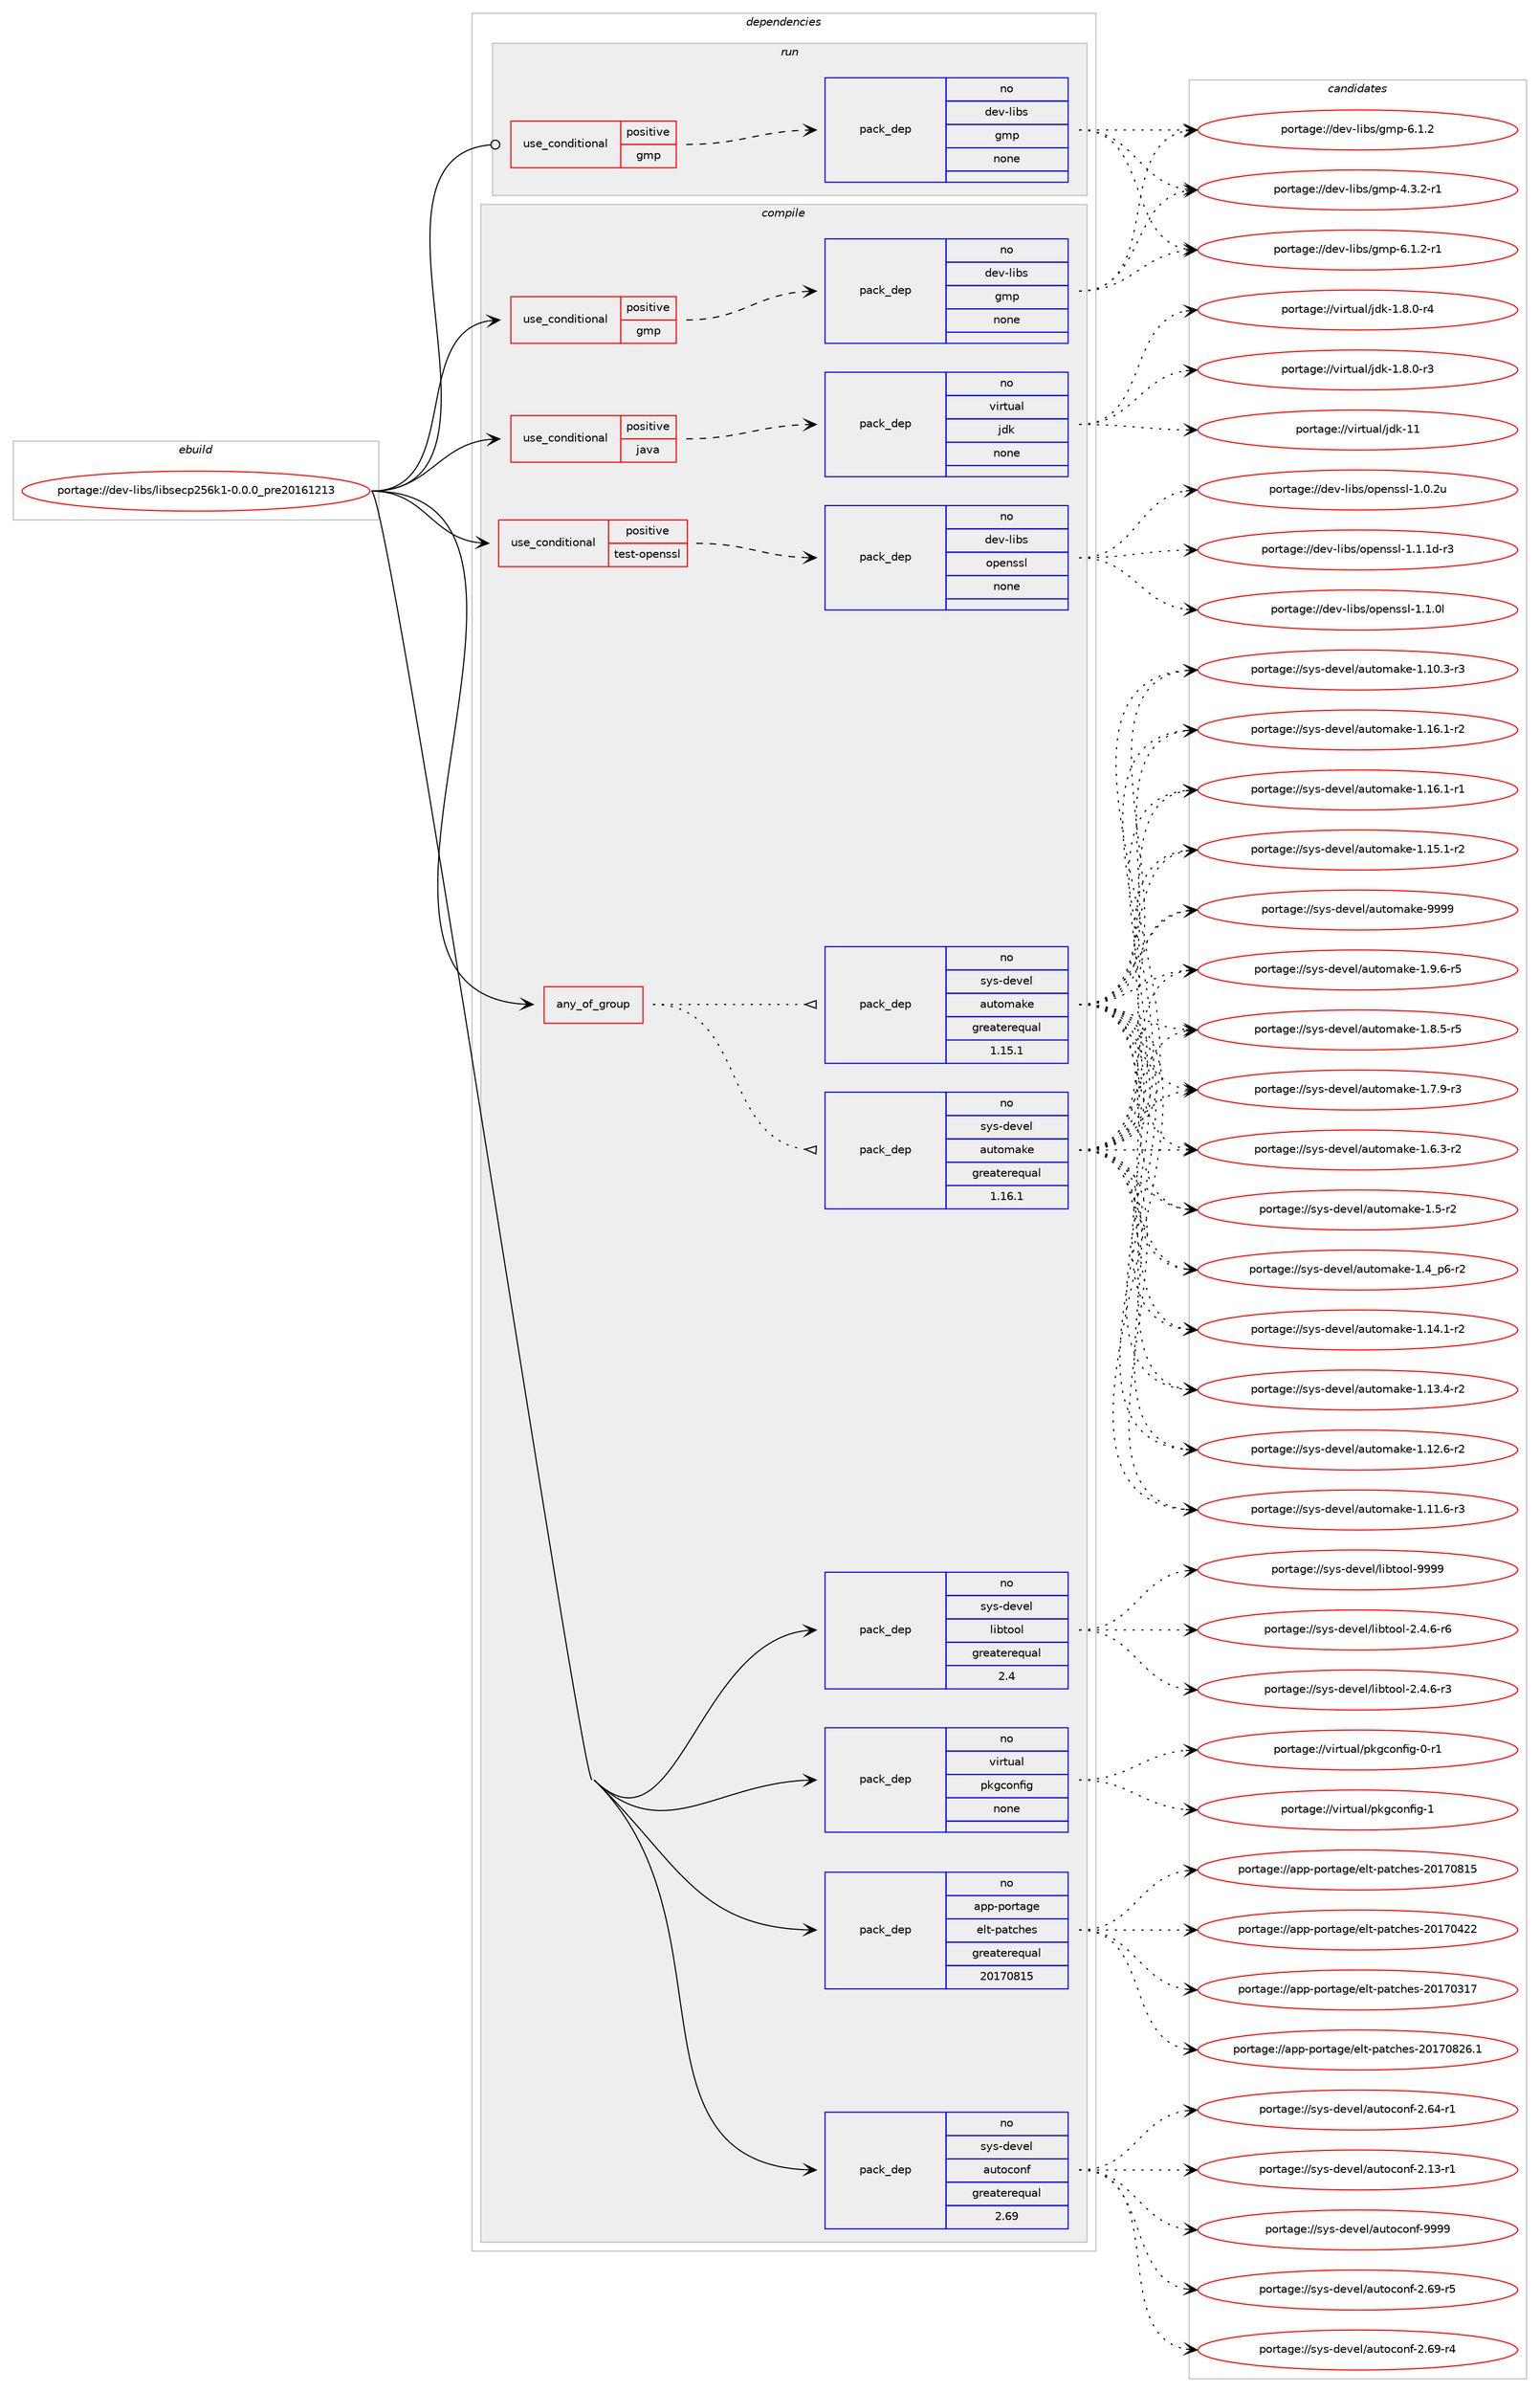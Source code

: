 digraph prolog {

# *************
# Graph options
# *************

newrank=true;
concentrate=true;
compound=true;
graph [rankdir=LR,fontname=Helvetica,fontsize=10,ranksep=1.5];#, ranksep=2.5, nodesep=0.2];
edge  [arrowhead=vee];
node  [fontname=Helvetica,fontsize=10];

# **********
# The ebuild
# **********

subgraph cluster_leftcol {
color=gray;
label=<<i>ebuild</i>>;
id [label="portage://dev-libs/libsecp256k1-0.0.0_pre20161213", color=red, width=4, href="../dev-libs/libsecp256k1-0.0.0_pre20161213.svg"];
}

# ****************
# The dependencies
# ****************

subgraph cluster_midcol {
color=gray;
label=<<i>dependencies</i>>;
subgraph cluster_compile {
fillcolor="#eeeeee";
style=filled;
label=<<i>compile</i>>;
subgraph any4995 {
dependency510490 [label=<<TABLE BORDER="0" CELLBORDER="1" CELLSPACING="0" CELLPADDING="4"><TR><TD CELLPADDING="10">any_of_group</TD></TR></TABLE>>, shape=none, color=red];subgraph pack380502 {
dependency510491 [label=<<TABLE BORDER="0" CELLBORDER="1" CELLSPACING="0" CELLPADDING="4" WIDTH="220"><TR><TD ROWSPAN="6" CELLPADDING="30">pack_dep</TD></TR><TR><TD WIDTH="110">no</TD></TR><TR><TD>sys-devel</TD></TR><TR><TD>automake</TD></TR><TR><TD>greaterequal</TD></TR><TR><TD>1.16.1</TD></TR></TABLE>>, shape=none, color=blue];
}
dependency510490:e -> dependency510491:w [weight=20,style="dotted",arrowhead="oinv"];
subgraph pack380503 {
dependency510492 [label=<<TABLE BORDER="0" CELLBORDER="1" CELLSPACING="0" CELLPADDING="4" WIDTH="220"><TR><TD ROWSPAN="6" CELLPADDING="30">pack_dep</TD></TR><TR><TD WIDTH="110">no</TD></TR><TR><TD>sys-devel</TD></TR><TR><TD>automake</TD></TR><TR><TD>greaterequal</TD></TR><TR><TD>1.15.1</TD></TR></TABLE>>, shape=none, color=blue];
}
dependency510490:e -> dependency510492:w [weight=20,style="dotted",arrowhead="oinv"];
}
id:e -> dependency510490:w [weight=20,style="solid",arrowhead="vee"];
subgraph cond124758 {
dependency510493 [label=<<TABLE BORDER="0" CELLBORDER="1" CELLSPACING="0" CELLPADDING="4"><TR><TD ROWSPAN="3" CELLPADDING="10">use_conditional</TD></TR><TR><TD>positive</TD></TR><TR><TD>gmp</TD></TR></TABLE>>, shape=none, color=red];
subgraph pack380504 {
dependency510494 [label=<<TABLE BORDER="0" CELLBORDER="1" CELLSPACING="0" CELLPADDING="4" WIDTH="220"><TR><TD ROWSPAN="6" CELLPADDING="30">pack_dep</TD></TR><TR><TD WIDTH="110">no</TD></TR><TR><TD>dev-libs</TD></TR><TR><TD>gmp</TD></TR><TR><TD>none</TD></TR><TR><TD></TD></TR></TABLE>>, shape=none, color=blue];
}
dependency510493:e -> dependency510494:w [weight=20,style="dashed",arrowhead="vee"];
}
id:e -> dependency510493:w [weight=20,style="solid",arrowhead="vee"];
subgraph cond124759 {
dependency510495 [label=<<TABLE BORDER="0" CELLBORDER="1" CELLSPACING="0" CELLPADDING="4"><TR><TD ROWSPAN="3" CELLPADDING="10">use_conditional</TD></TR><TR><TD>positive</TD></TR><TR><TD>java</TD></TR></TABLE>>, shape=none, color=red];
subgraph pack380505 {
dependency510496 [label=<<TABLE BORDER="0" CELLBORDER="1" CELLSPACING="0" CELLPADDING="4" WIDTH="220"><TR><TD ROWSPAN="6" CELLPADDING="30">pack_dep</TD></TR><TR><TD WIDTH="110">no</TD></TR><TR><TD>virtual</TD></TR><TR><TD>jdk</TD></TR><TR><TD>none</TD></TR><TR><TD></TD></TR></TABLE>>, shape=none, color=blue];
}
dependency510495:e -> dependency510496:w [weight=20,style="dashed",arrowhead="vee"];
}
id:e -> dependency510495:w [weight=20,style="solid",arrowhead="vee"];
subgraph cond124760 {
dependency510497 [label=<<TABLE BORDER="0" CELLBORDER="1" CELLSPACING="0" CELLPADDING="4"><TR><TD ROWSPAN="3" CELLPADDING="10">use_conditional</TD></TR><TR><TD>positive</TD></TR><TR><TD>test-openssl</TD></TR></TABLE>>, shape=none, color=red];
subgraph pack380506 {
dependency510498 [label=<<TABLE BORDER="0" CELLBORDER="1" CELLSPACING="0" CELLPADDING="4" WIDTH="220"><TR><TD ROWSPAN="6" CELLPADDING="30">pack_dep</TD></TR><TR><TD WIDTH="110">no</TD></TR><TR><TD>dev-libs</TD></TR><TR><TD>openssl</TD></TR><TR><TD>none</TD></TR><TR><TD></TD></TR></TABLE>>, shape=none, color=blue];
}
dependency510497:e -> dependency510498:w [weight=20,style="dashed",arrowhead="vee"];
}
id:e -> dependency510497:w [weight=20,style="solid",arrowhead="vee"];
subgraph pack380507 {
dependency510499 [label=<<TABLE BORDER="0" CELLBORDER="1" CELLSPACING="0" CELLPADDING="4" WIDTH="220"><TR><TD ROWSPAN="6" CELLPADDING="30">pack_dep</TD></TR><TR><TD WIDTH="110">no</TD></TR><TR><TD>app-portage</TD></TR><TR><TD>elt-patches</TD></TR><TR><TD>greaterequal</TD></TR><TR><TD>20170815</TD></TR></TABLE>>, shape=none, color=blue];
}
id:e -> dependency510499:w [weight=20,style="solid",arrowhead="vee"];
subgraph pack380508 {
dependency510500 [label=<<TABLE BORDER="0" CELLBORDER="1" CELLSPACING="0" CELLPADDING="4" WIDTH="220"><TR><TD ROWSPAN="6" CELLPADDING="30">pack_dep</TD></TR><TR><TD WIDTH="110">no</TD></TR><TR><TD>sys-devel</TD></TR><TR><TD>autoconf</TD></TR><TR><TD>greaterequal</TD></TR><TR><TD>2.69</TD></TR></TABLE>>, shape=none, color=blue];
}
id:e -> dependency510500:w [weight=20,style="solid",arrowhead="vee"];
subgraph pack380509 {
dependency510501 [label=<<TABLE BORDER="0" CELLBORDER="1" CELLSPACING="0" CELLPADDING="4" WIDTH="220"><TR><TD ROWSPAN="6" CELLPADDING="30">pack_dep</TD></TR><TR><TD WIDTH="110">no</TD></TR><TR><TD>sys-devel</TD></TR><TR><TD>libtool</TD></TR><TR><TD>greaterequal</TD></TR><TR><TD>2.4</TD></TR></TABLE>>, shape=none, color=blue];
}
id:e -> dependency510501:w [weight=20,style="solid",arrowhead="vee"];
subgraph pack380510 {
dependency510502 [label=<<TABLE BORDER="0" CELLBORDER="1" CELLSPACING="0" CELLPADDING="4" WIDTH="220"><TR><TD ROWSPAN="6" CELLPADDING="30">pack_dep</TD></TR><TR><TD WIDTH="110">no</TD></TR><TR><TD>virtual</TD></TR><TR><TD>pkgconfig</TD></TR><TR><TD>none</TD></TR><TR><TD></TD></TR></TABLE>>, shape=none, color=blue];
}
id:e -> dependency510502:w [weight=20,style="solid",arrowhead="vee"];
}
subgraph cluster_compileandrun {
fillcolor="#eeeeee";
style=filled;
label=<<i>compile and run</i>>;
}
subgraph cluster_run {
fillcolor="#eeeeee";
style=filled;
label=<<i>run</i>>;
subgraph cond124761 {
dependency510503 [label=<<TABLE BORDER="0" CELLBORDER="1" CELLSPACING="0" CELLPADDING="4"><TR><TD ROWSPAN="3" CELLPADDING="10">use_conditional</TD></TR><TR><TD>positive</TD></TR><TR><TD>gmp</TD></TR></TABLE>>, shape=none, color=red];
subgraph pack380511 {
dependency510504 [label=<<TABLE BORDER="0" CELLBORDER="1" CELLSPACING="0" CELLPADDING="4" WIDTH="220"><TR><TD ROWSPAN="6" CELLPADDING="30">pack_dep</TD></TR><TR><TD WIDTH="110">no</TD></TR><TR><TD>dev-libs</TD></TR><TR><TD>gmp</TD></TR><TR><TD>none</TD></TR><TR><TD></TD></TR></TABLE>>, shape=none, color=blue];
}
dependency510503:e -> dependency510504:w [weight=20,style="dashed",arrowhead="vee"];
}
id:e -> dependency510503:w [weight=20,style="solid",arrowhead="odot"];
}
}

# **************
# The candidates
# **************

subgraph cluster_choices {
rank=same;
color=gray;
label=<<i>candidates</i>>;

subgraph choice380502 {
color=black;
nodesep=1;
choice115121115451001011181011084797117116111109971071014557575757 [label="portage://sys-devel/automake-9999", color=red, width=4,href="../sys-devel/automake-9999.svg"];
choice115121115451001011181011084797117116111109971071014549465746544511453 [label="portage://sys-devel/automake-1.9.6-r5", color=red, width=4,href="../sys-devel/automake-1.9.6-r5.svg"];
choice115121115451001011181011084797117116111109971071014549465646534511453 [label="portage://sys-devel/automake-1.8.5-r5", color=red, width=4,href="../sys-devel/automake-1.8.5-r5.svg"];
choice115121115451001011181011084797117116111109971071014549465546574511451 [label="portage://sys-devel/automake-1.7.9-r3", color=red, width=4,href="../sys-devel/automake-1.7.9-r3.svg"];
choice115121115451001011181011084797117116111109971071014549465446514511450 [label="portage://sys-devel/automake-1.6.3-r2", color=red, width=4,href="../sys-devel/automake-1.6.3-r2.svg"];
choice11512111545100101118101108479711711611110997107101454946534511450 [label="portage://sys-devel/automake-1.5-r2", color=red, width=4,href="../sys-devel/automake-1.5-r2.svg"];
choice115121115451001011181011084797117116111109971071014549465295112544511450 [label="portage://sys-devel/automake-1.4_p6-r2", color=red, width=4,href="../sys-devel/automake-1.4_p6-r2.svg"];
choice11512111545100101118101108479711711611110997107101454946495446494511450 [label="portage://sys-devel/automake-1.16.1-r2", color=red, width=4,href="../sys-devel/automake-1.16.1-r2.svg"];
choice11512111545100101118101108479711711611110997107101454946495446494511449 [label="portage://sys-devel/automake-1.16.1-r1", color=red, width=4,href="../sys-devel/automake-1.16.1-r1.svg"];
choice11512111545100101118101108479711711611110997107101454946495346494511450 [label="portage://sys-devel/automake-1.15.1-r2", color=red, width=4,href="../sys-devel/automake-1.15.1-r2.svg"];
choice11512111545100101118101108479711711611110997107101454946495246494511450 [label="portage://sys-devel/automake-1.14.1-r2", color=red, width=4,href="../sys-devel/automake-1.14.1-r2.svg"];
choice11512111545100101118101108479711711611110997107101454946495146524511450 [label="portage://sys-devel/automake-1.13.4-r2", color=red, width=4,href="../sys-devel/automake-1.13.4-r2.svg"];
choice11512111545100101118101108479711711611110997107101454946495046544511450 [label="portage://sys-devel/automake-1.12.6-r2", color=red, width=4,href="../sys-devel/automake-1.12.6-r2.svg"];
choice11512111545100101118101108479711711611110997107101454946494946544511451 [label="portage://sys-devel/automake-1.11.6-r3", color=red, width=4,href="../sys-devel/automake-1.11.6-r3.svg"];
choice11512111545100101118101108479711711611110997107101454946494846514511451 [label="portage://sys-devel/automake-1.10.3-r3", color=red, width=4,href="../sys-devel/automake-1.10.3-r3.svg"];
dependency510491:e -> choice115121115451001011181011084797117116111109971071014557575757:w [style=dotted,weight="100"];
dependency510491:e -> choice115121115451001011181011084797117116111109971071014549465746544511453:w [style=dotted,weight="100"];
dependency510491:e -> choice115121115451001011181011084797117116111109971071014549465646534511453:w [style=dotted,weight="100"];
dependency510491:e -> choice115121115451001011181011084797117116111109971071014549465546574511451:w [style=dotted,weight="100"];
dependency510491:e -> choice115121115451001011181011084797117116111109971071014549465446514511450:w [style=dotted,weight="100"];
dependency510491:e -> choice11512111545100101118101108479711711611110997107101454946534511450:w [style=dotted,weight="100"];
dependency510491:e -> choice115121115451001011181011084797117116111109971071014549465295112544511450:w [style=dotted,weight="100"];
dependency510491:e -> choice11512111545100101118101108479711711611110997107101454946495446494511450:w [style=dotted,weight="100"];
dependency510491:e -> choice11512111545100101118101108479711711611110997107101454946495446494511449:w [style=dotted,weight="100"];
dependency510491:e -> choice11512111545100101118101108479711711611110997107101454946495346494511450:w [style=dotted,weight="100"];
dependency510491:e -> choice11512111545100101118101108479711711611110997107101454946495246494511450:w [style=dotted,weight="100"];
dependency510491:e -> choice11512111545100101118101108479711711611110997107101454946495146524511450:w [style=dotted,weight="100"];
dependency510491:e -> choice11512111545100101118101108479711711611110997107101454946495046544511450:w [style=dotted,weight="100"];
dependency510491:e -> choice11512111545100101118101108479711711611110997107101454946494946544511451:w [style=dotted,weight="100"];
dependency510491:e -> choice11512111545100101118101108479711711611110997107101454946494846514511451:w [style=dotted,weight="100"];
}
subgraph choice380503 {
color=black;
nodesep=1;
choice115121115451001011181011084797117116111109971071014557575757 [label="portage://sys-devel/automake-9999", color=red, width=4,href="../sys-devel/automake-9999.svg"];
choice115121115451001011181011084797117116111109971071014549465746544511453 [label="portage://sys-devel/automake-1.9.6-r5", color=red, width=4,href="../sys-devel/automake-1.9.6-r5.svg"];
choice115121115451001011181011084797117116111109971071014549465646534511453 [label="portage://sys-devel/automake-1.8.5-r5", color=red, width=4,href="../sys-devel/automake-1.8.5-r5.svg"];
choice115121115451001011181011084797117116111109971071014549465546574511451 [label="portage://sys-devel/automake-1.7.9-r3", color=red, width=4,href="../sys-devel/automake-1.7.9-r3.svg"];
choice115121115451001011181011084797117116111109971071014549465446514511450 [label="portage://sys-devel/automake-1.6.3-r2", color=red, width=4,href="../sys-devel/automake-1.6.3-r2.svg"];
choice11512111545100101118101108479711711611110997107101454946534511450 [label="portage://sys-devel/automake-1.5-r2", color=red, width=4,href="../sys-devel/automake-1.5-r2.svg"];
choice115121115451001011181011084797117116111109971071014549465295112544511450 [label="portage://sys-devel/automake-1.4_p6-r2", color=red, width=4,href="../sys-devel/automake-1.4_p6-r2.svg"];
choice11512111545100101118101108479711711611110997107101454946495446494511450 [label="portage://sys-devel/automake-1.16.1-r2", color=red, width=4,href="../sys-devel/automake-1.16.1-r2.svg"];
choice11512111545100101118101108479711711611110997107101454946495446494511449 [label="portage://sys-devel/automake-1.16.1-r1", color=red, width=4,href="../sys-devel/automake-1.16.1-r1.svg"];
choice11512111545100101118101108479711711611110997107101454946495346494511450 [label="portage://sys-devel/automake-1.15.1-r2", color=red, width=4,href="../sys-devel/automake-1.15.1-r2.svg"];
choice11512111545100101118101108479711711611110997107101454946495246494511450 [label="portage://sys-devel/automake-1.14.1-r2", color=red, width=4,href="../sys-devel/automake-1.14.1-r2.svg"];
choice11512111545100101118101108479711711611110997107101454946495146524511450 [label="portage://sys-devel/automake-1.13.4-r2", color=red, width=4,href="../sys-devel/automake-1.13.4-r2.svg"];
choice11512111545100101118101108479711711611110997107101454946495046544511450 [label="portage://sys-devel/automake-1.12.6-r2", color=red, width=4,href="../sys-devel/automake-1.12.6-r2.svg"];
choice11512111545100101118101108479711711611110997107101454946494946544511451 [label="portage://sys-devel/automake-1.11.6-r3", color=red, width=4,href="../sys-devel/automake-1.11.6-r3.svg"];
choice11512111545100101118101108479711711611110997107101454946494846514511451 [label="portage://sys-devel/automake-1.10.3-r3", color=red, width=4,href="../sys-devel/automake-1.10.3-r3.svg"];
dependency510492:e -> choice115121115451001011181011084797117116111109971071014557575757:w [style=dotted,weight="100"];
dependency510492:e -> choice115121115451001011181011084797117116111109971071014549465746544511453:w [style=dotted,weight="100"];
dependency510492:e -> choice115121115451001011181011084797117116111109971071014549465646534511453:w [style=dotted,weight="100"];
dependency510492:e -> choice115121115451001011181011084797117116111109971071014549465546574511451:w [style=dotted,weight="100"];
dependency510492:e -> choice115121115451001011181011084797117116111109971071014549465446514511450:w [style=dotted,weight="100"];
dependency510492:e -> choice11512111545100101118101108479711711611110997107101454946534511450:w [style=dotted,weight="100"];
dependency510492:e -> choice115121115451001011181011084797117116111109971071014549465295112544511450:w [style=dotted,weight="100"];
dependency510492:e -> choice11512111545100101118101108479711711611110997107101454946495446494511450:w [style=dotted,weight="100"];
dependency510492:e -> choice11512111545100101118101108479711711611110997107101454946495446494511449:w [style=dotted,weight="100"];
dependency510492:e -> choice11512111545100101118101108479711711611110997107101454946495346494511450:w [style=dotted,weight="100"];
dependency510492:e -> choice11512111545100101118101108479711711611110997107101454946495246494511450:w [style=dotted,weight="100"];
dependency510492:e -> choice11512111545100101118101108479711711611110997107101454946495146524511450:w [style=dotted,weight="100"];
dependency510492:e -> choice11512111545100101118101108479711711611110997107101454946495046544511450:w [style=dotted,weight="100"];
dependency510492:e -> choice11512111545100101118101108479711711611110997107101454946494946544511451:w [style=dotted,weight="100"];
dependency510492:e -> choice11512111545100101118101108479711711611110997107101454946494846514511451:w [style=dotted,weight="100"];
}
subgraph choice380504 {
color=black;
nodesep=1;
choice1001011184510810598115471031091124554464946504511449 [label="portage://dev-libs/gmp-6.1.2-r1", color=red, width=4,href="../dev-libs/gmp-6.1.2-r1.svg"];
choice100101118451081059811547103109112455446494650 [label="portage://dev-libs/gmp-6.1.2", color=red, width=4,href="../dev-libs/gmp-6.1.2.svg"];
choice1001011184510810598115471031091124552465146504511449 [label="portage://dev-libs/gmp-4.3.2-r1", color=red, width=4,href="../dev-libs/gmp-4.3.2-r1.svg"];
dependency510494:e -> choice1001011184510810598115471031091124554464946504511449:w [style=dotted,weight="100"];
dependency510494:e -> choice100101118451081059811547103109112455446494650:w [style=dotted,weight="100"];
dependency510494:e -> choice1001011184510810598115471031091124552465146504511449:w [style=dotted,weight="100"];
}
subgraph choice380505 {
color=black;
nodesep=1;
choice1181051141161179710847106100107454949 [label="portage://virtual/jdk-11", color=red, width=4,href="../virtual/jdk-11.svg"];
choice11810511411611797108471061001074549465646484511452 [label="portage://virtual/jdk-1.8.0-r4", color=red, width=4,href="../virtual/jdk-1.8.0-r4.svg"];
choice11810511411611797108471061001074549465646484511451 [label="portage://virtual/jdk-1.8.0-r3", color=red, width=4,href="../virtual/jdk-1.8.0-r3.svg"];
dependency510496:e -> choice1181051141161179710847106100107454949:w [style=dotted,weight="100"];
dependency510496:e -> choice11810511411611797108471061001074549465646484511452:w [style=dotted,weight="100"];
dependency510496:e -> choice11810511411611797108471061001074549465646484511451:w [style=dotted,weight="100"];
}
subgraph choice380506 {
color=black;
nodesep=1;
choice1001011184510810598115471111121011101151151084549464946491004511451 [label="portage://dev-libs/openssl-1.1.1d-r3", color=red, width=4,href="../dev-libs/openssl-1.1.1d-r3.svg"];
choice100101118451081059811547111112101110115115108454946494648108 [label="portage://dev-libs/openssl-1.1.0l", color=red, width=4,href="../dev-libs/openssl-1.1.0l.svg"];
choice100101118451081059811547111112101110115115108454946484650117 [label="portage://dev-libs/openssl-1.0.2u", color=red, width=4,href="../dev-libs/openssl-1.0.2u.svg"];
dependency510498:e -> choice1001011184510810598115471111121011101151151084549464946491004511451:w [style=dotted,weight="100"];
dependency510498:e -> choice100101118451081059811547111112101110115115108454946494648108:w [style=dotted,weight="100"];
dependency510498:e -> choice100101118451081059811547111112101110115115108454946484650117:w [style=dotted,weight="100"];
}
subgraph choice380507 {
color=black;
nodesep=1;
choice971121124511211111411697103101471011081164511297116991041011154550484955485650544649 [label="portage://app-portage/elt-patches-20170826.1", color=red, width=4,href="../app-portage/elt-patches-20170826.1.svg"];
choice97112112451121111141169710310147101108116451129711699104101115455048495548564953 [label="portage://app-portage/elt-patches-20170815", color=red, width=4,href="../app-portage/elt-patches-20170815.svg"];
choice97112112451121111141169710310147101108116451129711699104101115455048495548525050 [label="portage://app-portage/elt-patches-20170422", color=red, width=4,href="../app-portage/elt-patches-20170422.svg"];
choice97112112451121111141169710310147101108116451129711699104101115455048495548514955 [label="portage://app-portage/elt-patches-20170317", color=red, width=4,href="../app-portage/elt-patches-20170317.svg"];
dependency510499:e -> choice971121124511211111411697103101471011081164511297116991041011154550484955485650544649:w [style=dotted,weight="100"];
dependency510499:e -> choice97112112451121111141169710310147101108116451129711699104101115455048495548564953:w [style=dotted,weight="100"];
dependency510499:e -> choice97112112451121111141169710310147101108116451129711699104101115455048495548525050:w [style=dotted,weight="100"];
dependency510499:e -> choice97112112451121111141169710310147101108116451129711699104101115455048495548514955:w [style=dotted,weight="100"];
}
subgraph choice380508 {
color=black;
nodesep=1;
choice115121115451001011181011084797117116111991111101024557575757 [label="portage://sys-devel/autoconf-9999", color=red, width=4,href="../sys-devel/autoconf-9999.svg"];
choice1151211154510010111810110847971171161119911111010245504654574511453 [label="portage://sys-devel/autoconf-2.69-r5", color=red, width=4,href="../sys-devel/autoconf-2.69-r5.svg"];
choice1151211154510010111810110847971171161119911111010245504654574511452 [label="portage://sys-devel/autoconf-2.69-r4", color=red, width=4,href="../sys-devel/autoconf-2.69-r4.svg"];
choice1151211154510010111810110847971171161119911111010245504654524511449 [label="portage://sys-devel/autoconf-2.64-r1", color=red, width=4,href="../sys-devel/autoconf-2.64-r1.svg"];
choice1151211154510010111810110847971171161119911111010245504649514511449 [label="portage://sys-devel/autoconf-2.13-r1", color=red, width=4,href="../sys-devel/autoconf-2.13-r1.svg"];
dependency510500:e -> choice115121115451001011181011084797117116111991111101024557575757:w [style=dotted,weight="100"];
dependency510500:e -> choice1151211154510010111810110847971171161119911111010245504654574511453:w [style=dotted,weight="100"];
dependency510500:e -> choice1151211154510010111810110847971171161119911111010245504654574511452:w [style=dotted,weight="100"];
dependency510500:e -> choice1151211154510010111810110847971171161119911111010245504654524511449:w [style=dotted,weight="100"];
dependency510500:e -> choice1151211154510010111810110847971171161119911111010245504649514511449:w [style=dotted,weight="100"];
}
subgraph choice380509 {
color=black;
nodesep=1;
choice1151211154510010111810110847108105981161111111084557575757 [label="portage://sys-devel/libtool-9999", color=red, width=4,href="../sys-devel/libtool-9999.svg"];
choice1151211154510010111810110847108105981161111111084550465246544511454 [label="portage://sys-devel/libtool-2.4.6-r6", color=red, width=4,href="../sys-devel/libtool-2.4.6-r6.svg"];
choice1151211154510010111810110847108105981161111111084550465246544511451 [label="portage://sys-devel/libtool-2.4.6-r3", color=red, width=4,href="../sys-devel/libtool-2.4.6-r3.svg"];
dependency510501:e -> choice1151211154510010111810110847108105981161111111084557575757:w [style=dotted,weight="100"];
dependency510501:e -> choice1151211154510010111810110847108105981161111111084550465246544511454:w [style=dotted,weight="100"];
dependency510501:e -> choice1151211154510010111810110847108105981161111111084550465246544511451:w [style=dotted,weight="100"];
}
subgraph choice380510 {
color=black;
nodesep=1;
choice1181051141161179710847112107103991111101021051034549 [label="portage://virtual/pkgconfig-1", color=red, width=4,href="../virtual/pkgconfig-1.svg"];
choice11810511411611797108471121071039911111010210510345484511449 [label="portage://virtual/pkgconfig-0-r1", color=red, width=4,href="../virtual/pkgconfig-0-r1.svg"];
dependency510502:e -> choice1181051141161179710847112107103991111101021051034549:w [style=dotted,weight="100"];
dependency510502:e -> choice11810511411611797108471121071039911111010210510345484511449:w [style=dotted,weight="100"];
}
subgraph choice380511 {
color=black;
nodesep=1;
choice1001011184510810598115471031091124554464946504511449 [label="portage://dev-libs/gmp-6.1.2-r1", color=red, width=4,href="../dev-libs/gmp-6.1.2-r1.svg"];
choice100101118451081059811547103109112455446494650 [label="portage://dev-libs/gmp-6.1.2", color=red, width=4,href="../dev-libs/gmp-6.1.2.svg"];
choice1001011184510810598115471031091124552465146504511449 [label="portage://dev-libs/gmp-4.3.2-r1", color=red, width=4,href="../dev-libs/gmp-4.3.2-r1.svg"];
dependency510504:e -> choice1001011184510810598115471031091124554464946504511449:w [style=dotted,weight="100"];
dependency510504:e -> choice100101118451081059811547103109112455446494650:w [style=dotted,weight="100"];
dependency510504:e -> choice1001011184510810598115471031091124552465146504511449:w [style=dotted,weight="100"];
}
}

}
